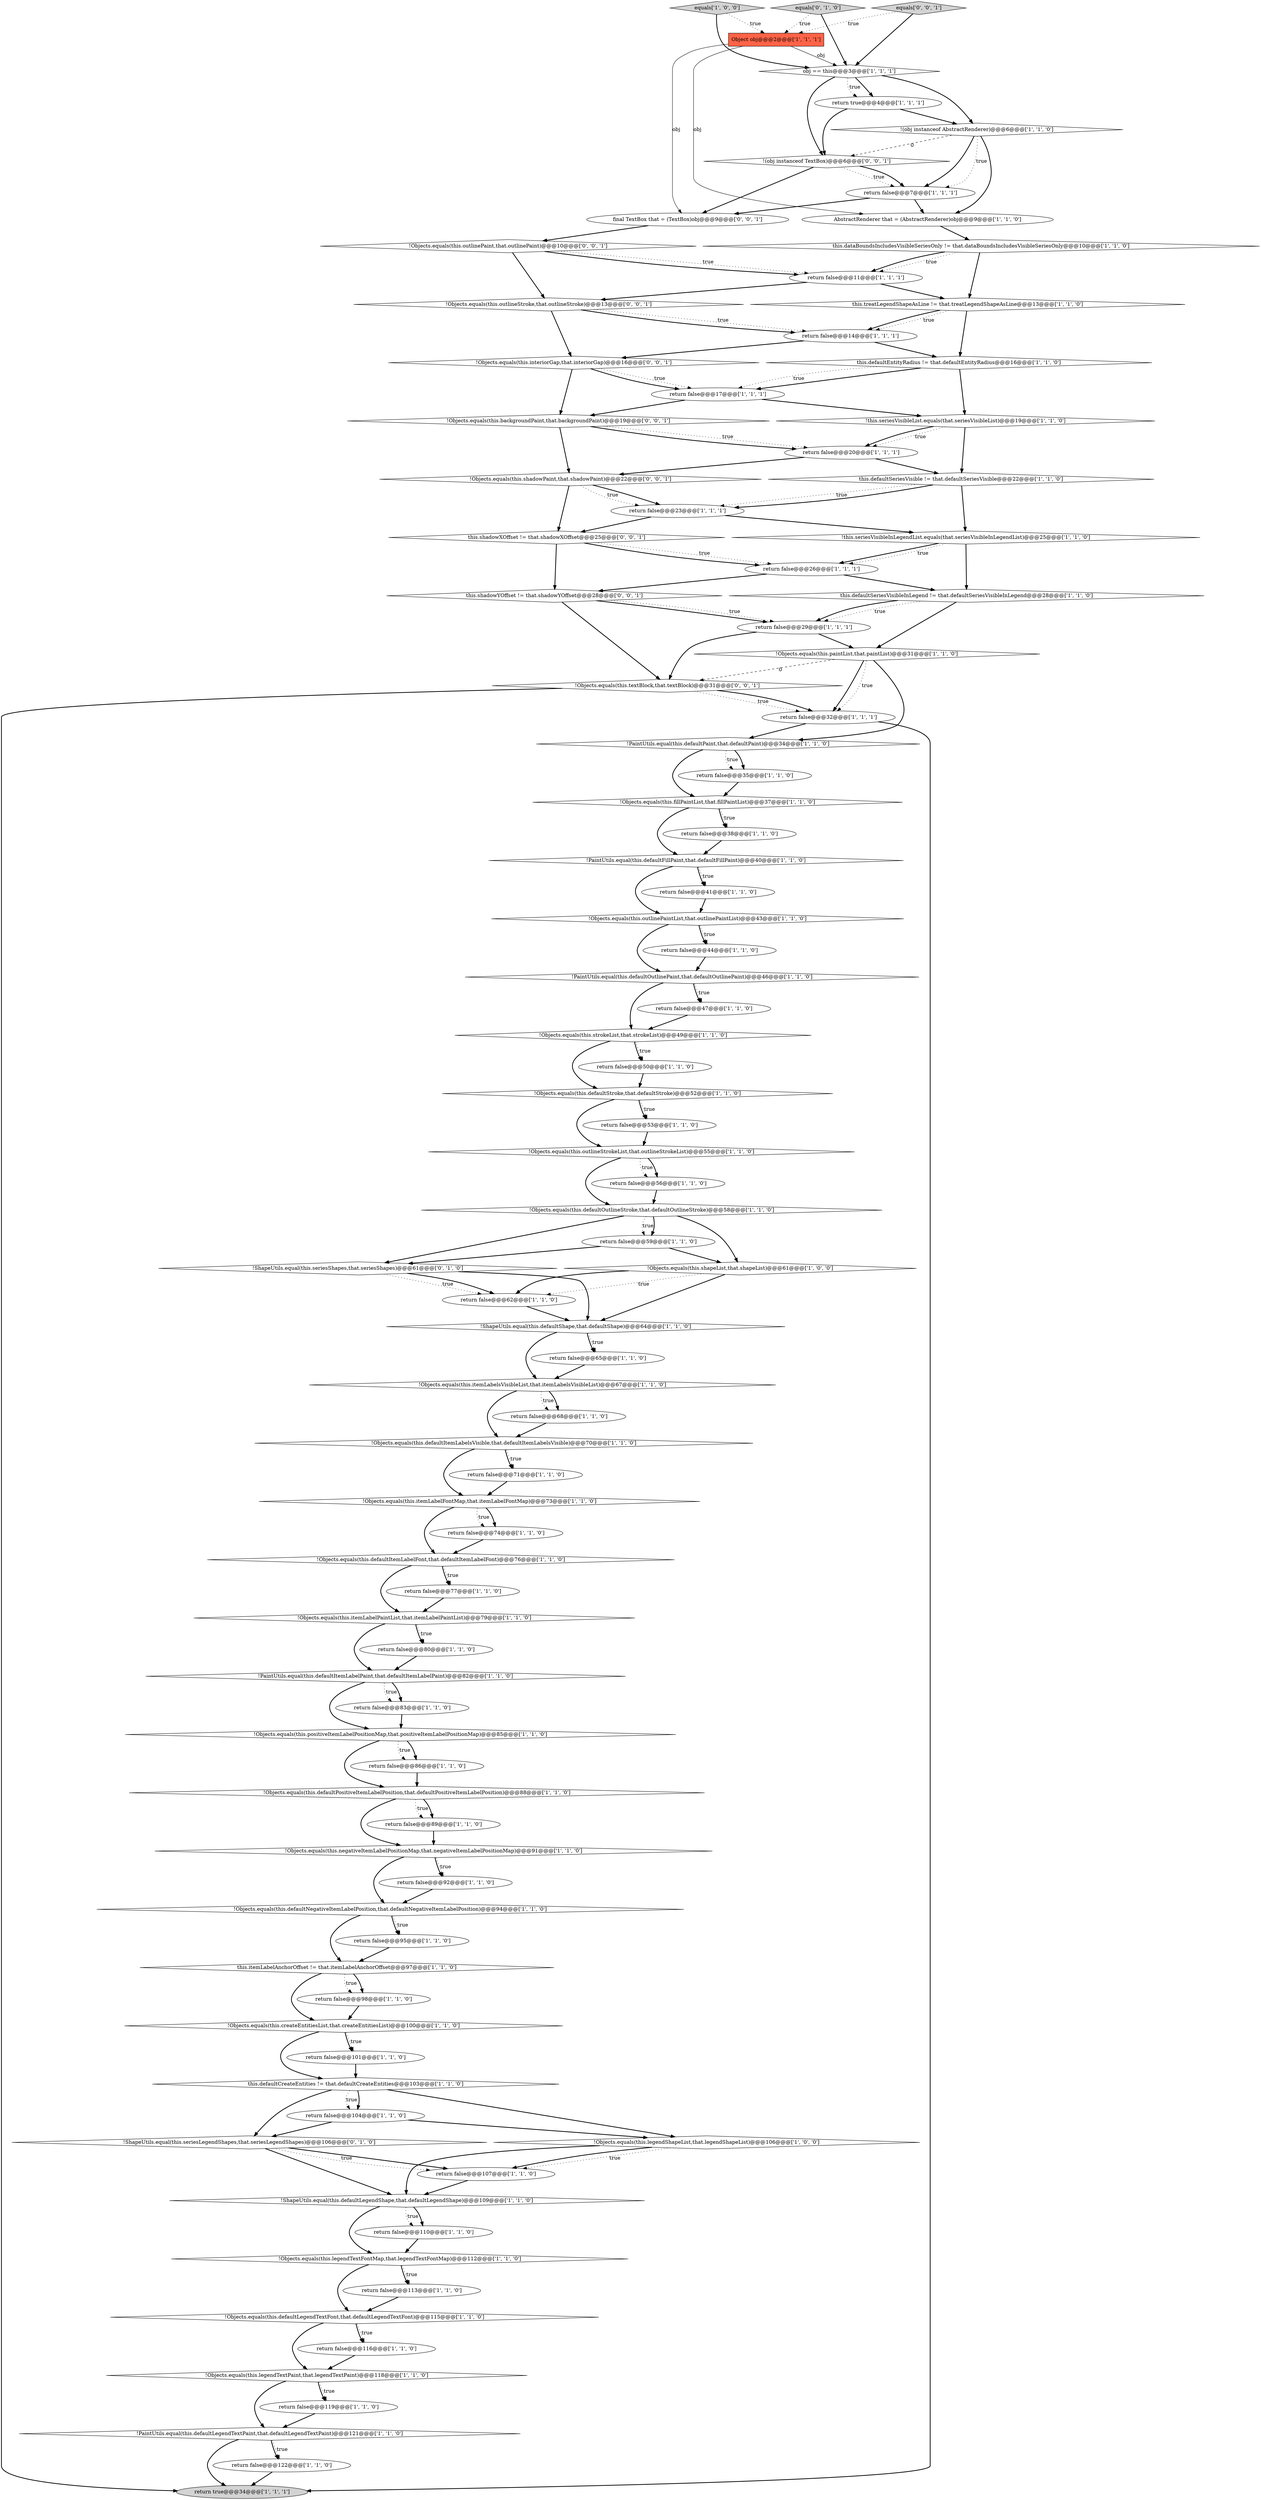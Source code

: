 digraph {
7 [style = filled, label = "!Objects.equals(this.defaultPositiveItemLabelPosition,that.defaultPositiveItemLabelPosition)@@@88@@@['1', '1', '0']", fillcolor = white, shape = diamond image = "AAA0AAABBB1BBB"];
18 [style = filled, label = "!Objects.equals(this.defaultItemLabelFont,that.defaultItemLabelFont)@@@76@@@['1', '1', '0']", fillcolor = white, shape = diamond image = "AAA0AAABBB1BBB"];
36 [style = filled, label = "!Objects.equals(this.strokeList,that.strokeList)@@@49@@@['1', '1', '0']", fillcolor = white, shape = diamond image = "AAA0AAABBB1BBB"];
53 [style = filled, label = "!Objects.equals(this.itemLabelsVisibleList,that.itemLabelsVisibleList)@@@67@@@['1', '1', '0']", fillcolor = white, shape = diamond image = "AAA0AAABBB1BBB"];
47 [style = filled, label = "return false@@@77@@@['1', '1', '0']", fillcolor = white, shape = ellipse image = "AAA0AAABBB1BBB"];
45 [style = filled, label = "return false@@@89@@@['1', '1', '0']", fillcolor = white, shape = ellipse image = "AAA0AAABBB1BBB"];
91 [style = filled, label = "final TextBox that = (TextBox)obj@@@9@@@['0', '0', '1']", fillcolor = white, shape = ellipse image = "AAA0AAABBB3BBB"];
59 [style = filled, label = "return false@@@107@@@['1', '1', '0']", fillcolor = white, shape = ellipse image = "AAA0AAABBB1BBB"];
20 [style = filled, label = "return false@@@44@@@['1', '1', '0']", fillcolor = white, shape = ellipse image = "AAA0AAABBB1BBB"];
79 [style = filled, label = "this.dataBoundsIncludesVisibleSeriesOnly != that.dataBoundsIncludesVisibleSeriesOnly@@@10@@@['1', '1', '0']", fillcolor = white, shape = diamond image = "AAA0AAABBB1BBB"];
89 [style = filled, label = "!Objects.equals(this.textBlock,that.textBlock)@@@31@@@['0', '0', '1']", fillcolor = white, shape = diamond image = "AAA0AAABBB3BBB"];
68 [style = filled, label = "this.defaultSeriesVisibleInLegend != that.defaultSeriesVisibleInLegend@@@28@@@['1', '1', '0']", fillcolor = white, shape = diamond image = "AAA0AAABBB1BBB"];
32 [style = filled, label = "return false@@@101@@@['1', '1', '0']", fillcolor = white, shape = ellipse image = "AAA0AAABBB1BBB"];
95 [style = filled, label = "this.shadowYOffset != that.shadowYOffset@@@28@@@['0', '0', '1']", fillcolor = white, shape = diamond image = "AAA0AAABBB3BBB"];
12 [style = filled, label = "!this.seriesVisibleList.equals(that.seriesVisibleList)@@@19@@@['1', '1', '0']", fillcolor = white, shape = diamond image = "AAA0AAABBB1BBB"];
71 [style = filled, label = "!ShapeUtils.equal(this.defaultShape,that.defaultShape)@@@64@@@['1', '1', '0']", fillcolor = white, shape = diamond image = "AAA0AAABBB1BBB"];
64 [style = filled, label = "return false@@@29@@@['1', '1', '1']", fillcolor = white, shape = ellipse image = "AAA0AAABBB1BBB"];
40 [style = filled, label = "return false@@@35@@@['1', '1', '0']", fillcolor = white, shape = ellipse image = "AAA0AAABBB1BBB"];
84 [style = filled, label = "equals['0', '1', '0']", fillcolor = lightgray, shape = diamond image = "AAA0AAABBB2BBB"];
81 [style = filled, label = "return false@@@74@@@['1', '1', '0']", fillcolor = white, shape = ellipse image = "AAA0AAABBB1BBB"];
15 [style = filled, label = "return false@@@86@@@['1', '1', '0']", fillcolor = white, shape = ellipse image = "AAA0AAABBB1BBB"];
60 [style = filled, label = "return false@@@41@@@['1', '1', '0']", fillcolor = white, shape = ellipse image = "AAA0AAABBB1BBB"];
82 [style = filled, label = "!Objects.equals(this.createEntitiesList,that.createEntitiesList)@@@100@@@['1', '1', '0']", fillcolor = white, shape = diamond image = "AAA0AAABBB1BBB"];
19 [style = filled, label = "return false@@@65@@@['1', '1', '0']", fillcolor = white, shape = ellipse image = "AAA0AAABBB1BBB"];
39 [style = filled, label = "obj == this@@@3@@@['1', '1', '1']", fillcolor = white, shape = diamond image = "AAA0AAABBB1BBB"];
56 [style = filled, label = "return false@@@53@@@['1', '1', '0']", fillcolor = white, shape = ellipse image = "AAA0AAABBB1BBB"];
80 [style = filled, label = "return false@@@17@@@['1', '1', '1']", fillcolor = white, shape = ellipse image = "AAA0AAABBB1BBB"];
72 [style = filled, label = "!this.seriesVisibleInLegendList.equals(that.seriesVisibleInLegendList)@@@25@@@['1', '1', '0']", fillcolor = white, shape = diamond image = "AAA0AAABBB1BBB"];
76 [style = filled, label = "!PaintUtils.equal(this.defaultLegendTextPaint,that.defaultLegendTextPaint)@@@121@@@['1', '1', '0']", fillcolor = white, shape = diamond image = "AAA0AAABBB1BBB"];
11 [style = filled, label = "return false@@@119@@@['1', '1', '0']", fillcolor = white, shape = ellipse image = "AAA0AAABBB1BBB"];
28 [style = filled, label = "return true@@@34@@@['1', '1', '1']", fillcolor = lightgray, shape = ellipse image = "AAA0AAABBB1BBB"];
51 [style = filled, label = "!Objects.equals(this.negativeItemLabelPositionMap,that.negativeItemLabelPositionMap)@@@91@@@['1', '1', '0']", fillcolor = white, shape = diamond image = "AAA0AAABBB1BBB"];
29 [style = filled, label = "return false@@@23@@@['1', '1', '1']", fillcolor = white, shape = ellipse image = "AAA0AAABBB1BBB"];
41 [style = filled, label = "return false@@@98@@@['1', '1', '0']", fillcolor = white, shape = ellipse image = "AAA0AAABBB1BBB"];
30 [style = filled, label = "return false@@@14@@@['1', '1', '1']", fillcolor = white, shape = ellipse image = "AAA0AAABBB1BBB"];
33 [style = filled, label = "!Objects.equals(this.itemLabelPaintList,that.itemLabelPaintList)@@@79@@@['1', '1', '0']", fillcolor = white, shape = diamond image = "AAA0AAABBB1BBB"];
74 [style = filled, label = "return false@@@50@@@['1', '1', '0']", fillcolor = white, shape = ellipse image = "AAA0AAABBB1BBB"];
16 [style = filled, label = "return false@@@26@@@['1', '1', '1']", fillcolor = white, shape = ellipse image = "AAA0AAABBB1BBB"];
38 [style = filled, label = "return false@@@113@@@['1', '1', '0']", fillcolor = white, shape = ellipse image = "AAA0AAABBB1BBB"];
97 [style = filled, label = "!Objects.equals(this.outlineStroke,that.outlineStroke)@@@13@@@['0', '0', '1']", fillcolor = white, shape = diamond image = "AAA0AAABBB3BBB"];
8 [style = filled, label = "return false@@@92@@@['1', '1', '0']", fillcolor = white, shape = ellipse image = "AAA0AAABBB1BBB"];
90 [style = filled, label = "!(obj instanceof TextBox)@@@6@@@['0', '0', '1']", fillcolor = white, shape = diamond image = "AAA0AAABBB3BBB"];
23 [style = filled, label = "return false@@@80@@@['1', '1', '0']", fillcolor = white, shape = ellipse image = "AAA0AAABBB1BBB"];
22 [style = filled, label = "!Objects.equals(this.outlineStrokeList,that.outlineStrokeList)@@@55@@@['1', '1', '0']", fillcolor = white, shape = diamond image = "AAA0AAABBB1BBB"];
26 [style = filled, label = "!(obj instanceof AbstractRenderer)@@@6@@@['1', '1', '0']", fillcolor = white, shape = diamond image = "AAA0AAABBB1BBB"];
66 [style = filled, label = "!Objects.equals(this.shapeList,that.shapeList)@@@61@@@['1', '0', '0']", fillcolor = white, shape = diamond image = "AAA0AAABBB1BBB"];
37 [style = filled, label = "!ShapeUtils.equal(this.defaultLegendShape,that.defaultLegendShape)@@@109@@@['1', '1', '0']", fillcolor = white, shape = diamond image = "AAA0AAABBB1BBB"];
25 [style = filled, label = "return false@@@56@@@['1', '1', '0']", fillcolor = white, shape = ellipse image = "AAA0AAABBB1BBB"];
65 [style = filled, label = "AbstractRenderer that = (AbstractRenderer)obj@@@9@@@['1', '1', '0']", fillcolor = white, shape = ellipse image = "AAA0AAABBB1BBB"];
94 [style = filled, label = "!Objects.equals(this.outlinePaint,that.outlinePaint)@@@10@@@['0', '0', '1']", fillcolor = white, shape = diamond image = "AAA0AAABBB3BBB"];
62 [style = filled, label = "return true@@@4@@@['1', '1', '1']", fillcolor = white, shape = ellipse image = "AAA0AAABBB1BBB"];
63 [style = filled, label = "this.defaultSeriesVisible != that.defaultSeriesVisible@@@22@@@['1', '1', '0']", fillcolor = white, shape = diamond image = "AAA0AAABBB1BBB"];
43 [style = filled, label = "return false@@@71@@@['1', '1', '0']", fillcolor = white, shape = ellipse image = "AAA0AAABBB1BBB"];
83 [style = filled, label = "return false@@@110@@@['1', '1', '0']", fillcolor = white, shape = ellipse image = "AAA0AAABBB1BBB"];
3 [style = filled, label = "return false@@@122@@@['1', '1', '0']", fillcolor = white, shape = ellipse image = "AAA0AAABBB1BBB"];
55 [style = filled, label = "return false@@@95@@@['1', '1', '0']", fillcolor = white, shape = ellipse image = "AAA0AAABBB1BBB"];
61 [style = filled, label = "return false@@@68@@@['1', '1', '0']", fillcolor = white, shape = ellipse image = "AAA0AAABBB1BBB"];
48 [style = filled, label = "!Objects.equals(this.outlinePaintList,that.outlinePaintList)@@@43@@@['1', '1', '0']", fillcolor = white, shape = diamond image = "AAA0AAABBB1BBB"];
0 [style = filled, label = "this.treatLegendShapeAsLine != that.treatLegendShapeAsLine@@@13@@@['1', '1', '0']", fillcolor = white, shape = diamond image = "AAA0AAABBB1BBB"];
14 [style = filled, label = "equals['1', '0', '0']", fillcolor = lightgray, shape = diamond image = "AAA0AAABBB1BBB"];
92 [style = filled, label = "!Objects.equals(this.shadowPaint,that.shadowPaint)@@@22@@@['0', '0', '1']", fillcolor = white, shape = diamond image = "AAA0AAABBB3BBB"];
27 [style = filled, label = "!Objects.equals(this.defaultStroke,that.defaultStroke)@@@52@@@['1', '1', '0']", fillcolor = white, shape = diamond image = "AAA0AAABBB1BBB"];
10 [style = filled, label = "Object obj@@@2@@@['1', '1', '1']", fillcolor = tomato, shape = box image = "AAA0AAABBB1BBB"];
2 [style = filled, label = "this.itemLabelAnchorOffset != that.itemLabelAnchorOffset@@@97@@@['1', '1', '0']", fillcolor = white, shape = diamond image = "AAA0AAABBB1BBB"];
34 [style = filled, label = "!Objects.equals(this.fillPaintList,that.fillPaintList)@@@37@@@['1', '1', '0']", fillcolor = white, shape = diamond image = "AAA0AAABBB1BBB"];
96 [style = filled, label = "this.shadowXOffset != that.shadowXOffset@@@25@@@['0', '0', '1']", fillcolor = white, shape = diamond image = "AAA0AAABBB3BBB"];
86 [style = filled, label = "!ShapeUtils.equal(this.seriesShapes,that.seriesShapes)@@@61@@@['0', '1', '0']", fillcolor = white, shape = diamond image = "AAA0AAABBB2BBB"];
4 [style = filled, label = "!Objects.equals(this.defaultLegendTextFont,that.defaultLegendTextFont)@@@115@@@['1', '1', '0']", fillcolor = white, shape = diamond image = "AAA0AAABBB1BBB"];
6 [style = filled, label = "!Objects.equals(this.positiveItemLabelPositionMap,that.positiveItemLabelPositionMap)@@@85@@@['1', '1', '0']", fillcolor = white, shape = diamond image = "AAA0AAABBB1BBB"];
67 [style = filled, label = "return false@@@116@@@['1', '1', '0']", fillcolor = white, shape = ellipse image = "AAA0AAABBB1BBB"];
75 [style = filled, label = "!Objects.equals(this.legendTextFontMap,that.legendTextFontMap)@@@112@@@['1', '1', '0']", fillcolor = white, shape = diamond image = "AAA0AAABBB1BBB"];
87 [style = filled, label = "!Objects.equals(this.backgroundPaint,that.backgroundPaint)@@@19@@@['0', '0', '1']", fillcolor = white, shape = diamond image = "AAA0AAABBB3BBB"];
88 [style = filled, label = "equals['0', '0', '1']", fillcolor = lightgray, shape = diamond image = "AAA0AAABBB3BBB"];
69 [style = filled, label = "return false@@@62@@@['1', '1', '0']", fillcolor = white, shape = ellipse image = "AAA0AAABBB1BBB"];
70 [style = filled, label = "!PaintUtils.equal(this.defaultPaint,that.defaultPaint)@@@34@@@['1', '1', '0']", fillcolor = white, shape = diamond image = "AAA0AAABBB1BBB"];
77 [style = filled, label = "!PaintUtils.equal(this.defaultItemLabelPaint,that.defaultItemLabelPaint)@@@82@@@['1', '1', '0']", fillcolor = white, shape = diamond image = "AAA0AAABBB1BBB"];
93 [style = filled, label = "!Objects.equals(this.interiorGap,that.interiorGap)@@@16@@@['0', '0', '1']", fillcolor = white, shape = diamond image = "AAA0AAABBB3BBB"];
85 [style = filled, label = "!ShapeUtils.equal(this.seriesLegendShapes,that.seriesLegendShapes)@@@106@@@['0', '1', '0']", fillcolor = white, shape = diamond image = "AAA0AAABBB2BBB"];
73 [style = filled, label = "!Objects.equals(this.defaultItemLabelsVisible,that.defaultItemLabelsVisible)@@@70@@@['1', '1', '0']", fillcolor = white, shape = diamond image = "AAA0AAABBB1BBB"];
17 [style = filled, label = "return false@@@38@@@['1', '1', '0']", fillcolor = white, shape = ellipse image = "AAA0AAABBB1BBB"];
54 [style = filled, label = "this.defaultCreateEntities != that.defaultCreateEntities@@@103@@@['1', '1', '0']", fillcolor = white, shape = diamond image = "AAA0AAABBB1BBB"];
9 [style = filled, label = "return false@@@7@@@['1', '1', '1']", fillcolor = white, shape = ellipse image = "AAA0AAABBB1BBB"];
13 [style = filled, label = "return false@@@104@@@['1', '1', '0']", fillcolor = white, shape = ellipse image = "AAA0AAABBB1BBB"];
57 [style = filled, label = "!PaintUtils.equal(this.defaultOutlinePaint,that.defaultOutlinePaint)@@@46@@@['1', '1', '0']", fillcolor = white, shape = diamond image = "AAA0AAABBB1BBB"];
50 [style = filled, label = "this.defaultEntityRadius != that.defaultEntityRadius@@@16@@@['1', '1', '0']", fillcolor = white, shape = diamond image = "AAA0AAABBB1BBB"];
1 [style = filled, label = "!Objects.equals(this.defaultOutlineStroke,that.defaultOutlineStroke)@@@58@@@['1', '1', '0']", fillcolor = white, shape = diamond image = "AAA0AAABBB1BBB"];
35 [style = filled, label = "!Objects.equals(this.defaultNegativeItemLabelPosition,that.defaultNegativeItemLabelPosition)@@@94@@@['1', '1', '0']", fillcolor = white, shape = diamond image = "AAA0AAABBB1BBB"];
49 [style = filled, label = "!Objects.equals(this.legendShapeList,that.legendShapeList)@@@106@@@['1', '0', '0']", fillcolor = white, shape = diamond image = "AAA0AAABBB1BBB"];
42 [style = filled, label = "return false@@@47@@@['1', '1', '0']", fillcolor = white, shape = ellipse image = "AAA0AAABBB1BBB"];
46 [style = filled, label = "!Objects.equals(this.legendTextPaint,that.legendTextPaint)@@@118@@@['1', '1', '0']", fillcolor = white, shape = diamond image = "AAA0AAABBB1BBB"];
5 [style = filled, label = "return false@@@59@@@['1', '1', '0']", fillcolor = white, shape = ellipse image = "AAA0AAABBB1BBB"];
44 [style = filled, label = "!PaintUtils.equal(this.defaultFillPaint,that.defaultFillPaint)@@@40@@@['1', '1', '0']", fillcolor = white, shape = diamond image = "AAA0AAABBB1BBB"];
78 [style = filled, label = "return false@@@83@@@['1', '1', '0']", fillcolor = white, shape = ellipse image = "AAA0AAABBB1BBB"];
52 [style = filled, label = "return false@@@32@@@['1', '1', '1']", fillcolor = white, shape = ellipse image = "AAA0AAABBB1BBB"];
31 [style = filled, label = "!Objects.equals(this.itemLabelFontMap,that.itemLabelFontMap)@@@73@@@['1', '1', '0']", fillcolor = white, shape = diamond image = "AAA0AAABBB1BBB"];
21 [style = filled, label = "return false@@@20@@@['1', '1', '1']", fillcolor = white, shape = ellipse image = "AAA0AAABBB1BBB"];
24 [style = filled, label = "!Objects.equals(this.paintList,that.paintList)@@@31@@@['1', '1', '0']", fillcolor = white, shape = diamond image = "AAA0AAABBB1BBB"];
58 [style = filled, label = "return false@@@11@@@['1', '1', '1']", fillcolor = white, shape = ellipse image = "AAA0AAABBB1BBB"];
46->11 [style = dotted, label="true"];
32->54 [style = bold, label=""];
82->54 [style = bold, label=""];
68->64 [style = dotted, label="true"];
94->58 [style = dotted, label="true"];
48->20 [style = dotted, label="true"];
89->52 [style = dotted, label="true"];
79->58 [style = dotted, label="true"];
47->33 [style = bold, label=""];
8->35 [style = bold, label=""];
30->93 [style = bold, label=""];
62->26 [style = bold, label=""];
93->80 [style = dotted, label="true"];
44->48 [style = bold, label=""];
20->57 [style = bold, label=""];
21->92 [style = bold, label=""];
2->41 [style = bold, label=""];
31->18 [style = bold, label=""];
23->77 [style = bold, label=""];
95->89 [style = bold, label=""];
89->52 [style = bold, label=""];
24->89 [style = dashed, label="0"];
2->41 [style = dotted, label="true"];
86->69 [style = dotted, label="true"];
25->1 [style = bold, label=""];
97->30 [style = dotted, label="true"];
51->8 [style = bold, label=""];
37->83 [style = dotted, label="true"];
86->69 [style = bold, label=""];
87->21 [style = dotted, label="true"];
53->61 [style = dotted, label="true"];
66->69 [style = bold, label=""];
74->27 [style = bold, label=""];
96->16 [style = dotted, label="true"];
51->8 [style = dotted, label="true"];
1->5 [style = dotted, label="true"];
41->82 [style = bold, label=""];
33->23 [style = bold, label=""];
57->42 [style = bold, label=""];
69->71 [style = bold, label=""];
79->58 [style = bold, label=""];
66->69 [style = dotted, label="true"];
67->46 [style = bold, label=""];
35->55 [style = dotted, label="true"];
78->6 [style = bold, label=""];
76->3 [style = bold, label=""];
64->89 [style = bold, label=""];
72->16 [style = bold, label=""];
53->61 [style = bold, label=""];
76->28 [style = bold, label=""];
18->47 [style = bold, label=""];
1->5 [style = bold, label=""];
63->72 [style = bold, label=""];
26->9 [style = dotted, label="true"];
4->67 [style = bold, label=""];
16->95 [style = bold, label=""];
10->65 [style = solid, label="obj"];
54->85 [style = bold, label=""];
84->10 [style = dotted, label="true"];
82->32 [style = dotted, label="true"];
65->79 [style = bold, label=""];
6->15 [style = bold, label=""];
38->4 [style = bold, label=""];
14->39 [style = bold, label=""];
37->83 [style = bold, label=""];
56->22 [style = bold, label=""];
75->38 [style = dotted, label="true"];
1->66 [style = bold, label=""];
70->40 [style = bold, label=""];
90->91 [style = bold, label=""];
68->24 [style = bold, label=""];
26->9 [style = bold, label=""];
15->7 [style = bold, label=""];
34->17 [style = bold, label=""];
84->39 [style = bold, label=""];
29->72 [style = bold, label=""];
54->13 [style = bold, label=""];
75->4 [style = bold, label=""];
27->56 [style = dotted, label="true"];
22->25 [style = dotted, label="true"];
93->87 [style = bold, label=""];
49->59 [style = dotted, label="true"];
88->39 [style = bold, label=""];
66->71 [style = bold, label=""];
64->24 [style = bold, label=""];
12->21 [style = dotted, label="true"];
22->25 [style = bold, label=""];
48->57 [style = bold, label=""];
5->66 [style = bold, label=""];
61->73 [style = bold, label=""];
29->96 [style = bold, label=""];
95->64 [style = bold, label=""];
83->75 [style = bold, label=""];
34->44 [style = bold, label=""];
58->0 [style = bold, label=""];
73->43 [style = dotted, label="true"];
13->85 [style = bold, label=""];
49->37 [style = bold, label=""];
92->29 [style = bold, label=""];
71->19 [style = bold, label=""];
22->1 [style = bold, label=""];
95->64 [style = dotted, label="true"];
79->0 [style = bold, label=""];
50->80 [style = dotted, label="true"];
26->65 [style = bold, label=""];
30->50 [style = bold, label=""];
81->18 [style = bold, label=""];
33->23 [style = dotted, label="true"];
80->87 [style = bold, label=""];
21->63 [style = bold, label=""];
89->28 [style = bold, label=""];
60->48 [style = bold, label=""];
2->82 [style = bold, label=""];
35->2 [style = bold, label=""];
82->32 [style = bold, label=""];
87->92 [style = bold, label=""];
49->59 [style = bold, label=""];
36->74 [style = bold, label=""];
1->86 [style = bold, label=""];
73->31 [style = bold, label=""];
57->42 [style = dotted, label="true"];
96->16 [style = bold, label=""];
50->80 [style = bold, label=""];
96->95 [style = bold, label=""];
55->2 [style = bold, label=""];
0->50 [style = bold, label=""];
18->33 [style = bold, label=""];
26->90 [style = dashed, label="0"];
37->75 [style = bold, label=""];
33->77 [style = bold, label=""];
46->11 [style = bold, label=""];
7->45 [style = dotted, label="true"];
72->16 [style = dotted, label="true"];
19->53 [style = bold, label=""];
35->55 [style = bold, label=""];
92->96 [style = bold, label=""];
77->78 [style = dotted, label="true"];
17->44 [style = bold, label=""];
51->35 [style = bold, label=""];
9->91 [style = bold, label=""];
57->36 [style = bold, label=""];
90->9 [style = dotted, label="true"];
85->59 [style = bold, label=""];
40->34 [style = bold, label=""];
36->74 [style = dotted, label="true"];
7->45 [style = bold, label=""];
39->62 [style = bold, label=""];
42->36 [style = bold, label=""];
94->58 [style = bold, label=""];
70->40 [style = dotted, label="true"];
24->52 [style = bold, label=""];
80->12 [style = bold, label=""];
0->30 [style = bold, label=""];
62->90 [style = bold, label=""];
4->46 [style = bold, label=""];
10->39 [style = solid, label="obj"];
52->70 [style = bold, label=""];
16->68 [style = bold, label=""];
91->94 [style = bold, label=""];
72->68 [style = bold, label=""];
76->3 [style = dotted, label="true"];
58->97 [style = bold, label=""];
39->26 [style = bold, label=""];
97->30 [style = bold, label=""];
54->49 [style = bold, label=""];
85->37 [style = bold, label=""];
87->21 [style = bold, label=""];
44->60 [style = dotted, label="true"];
36->27 [style = bold, label=""];
44->60 [style = bold, label=""];
43->31 [style = bold, label=""];
7->51 [style = bold, label=""];
5->86 [style = bold, label=""];
12->63 [style = bold, label=""];
54->13 [style = dotted, label="true"];
31->81 [style = bold, label=""];
73->43 [style = bold, label=""];
77->78 [style = bold, label=""];
39->90 [style = bold, label=""];
71->19 [style = dotted, label="true"];
53->73 [style = bold, label=""];
94->97 [style = bold, label=""];
12->21 [style = bold, label=""];
27->56 [style = bold, label=""];
68->64 [style = bold, label=""];
93->80 [style = bold, label=""];
0->30 [style = dotted, label="true"];
31->81 [style = dotted, label="true"];
18->47 [style = dotted, label="true"];
63->29 [style = dotted, label="true"];
27->22 [style = bold, label=""];
48->20 [style = bold, label=""];
59->37 [style = bold, label=""];
97->93 [style = bold, label=""];
24->52 [style = dotted, label="true"];
77->6 [style = bold, label=""];
39->62 [style = dotted, label="true"];
63->29 [style = bold, label=""];
13->49 [style = bold, label=""];
90->9 [style = bold, label=""];
46->76 [style = bold, label=""];
45->51 [style = bold, label=""];
75->38 [style = bold, label=""];
34->17 [style = dotted, label="true"];
9->65 [style = bold, label=""];
14->10 [style = dotted, label="true"];
71->53 [style = bold, label=""];
11->76 [style = bold, label=""];
10->91 [style = solid, label="obj"];
4->67 [style = dotted, label="true"];
86->71 [style = bold, label=""];
85->59 [style = dotted, label="true"];
24->70 [style = bold, label=""];
88->10 [style = dotted, label="true"];
92->29 [style = dotted, label="true"];
70->34 [style = bold, label=""];
52->28 [style = bold, label=""];
6->7 [style = bold, label=""];
3->28 [style = bold, label=""];
50->12 [style = bold, label=""];
6->15 [style = dotted, label="true"];
}
